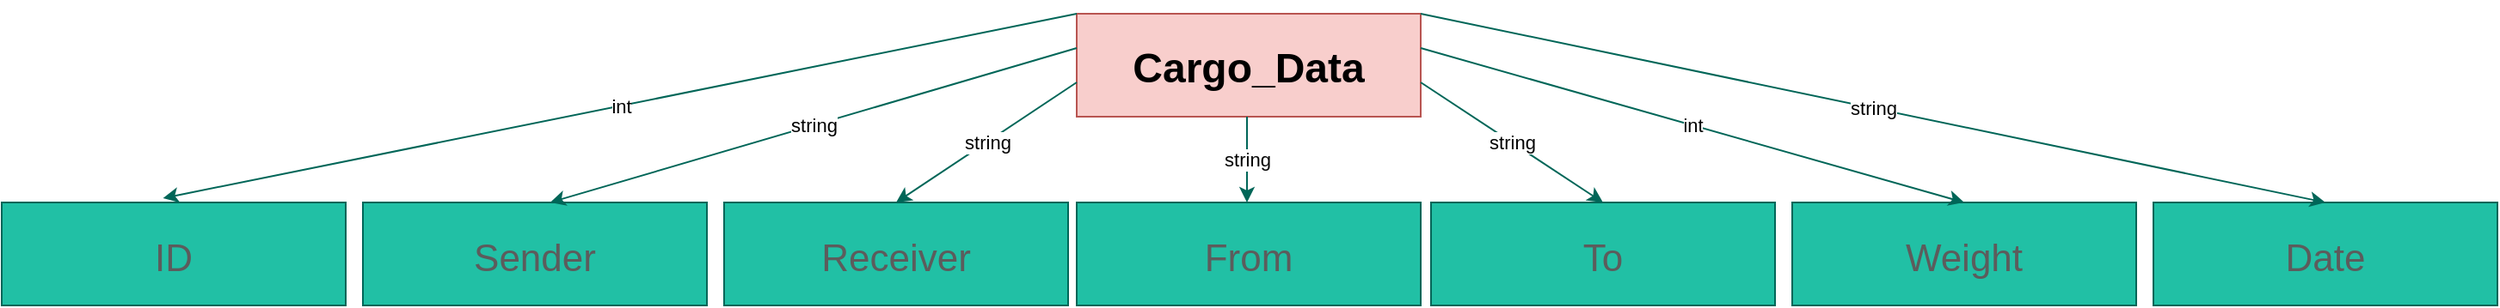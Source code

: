 <mxfile version="14.1.2" type="github">
  <diagram id="prtHgNgQTEPvFCAcTncT" name="Page-1">
    <mxGraphModel dx="10034" dy="5160" grid="1" gridSize="10" guides="1" tooltips="1" connect="1" arrows="1" fold="1" page="1" pageScale="1" pageWidth="827" pageHeight="1169" math="0" shadow="0">
      <root>
        <mxCell id="0" />
        <mxCell id="1" parent="0" />
        <mxCell id="3K_2A4jeLSDLtEPb2Hma-2" value="&lt;font style=&quot;font-size: 22px&quot;&gt;ID&lt;/font&gt;" style="rounded=0;whiteSpace=wrap;html=1;sketch=0;strokeColor=#006658;fillColor=#21C0A5;fontFamily=Helvetica;fontSize=29;fontColor=#5C5C5C;" vertex="1" parent="1">
          <mxGeometry x="-311" y="120" width="200" height="60" as="geometry" />
        </mxCell>
        <mxCell id="3K_2A4jeLSDLtEPb2Hma-3" value="&lt;span style=&quot;font-size: 22px&quot;&gt;Sender&lt;/span&gt;" style="rounded=0;whiteSpace=wrap;html=1;sketch=0;strokeColor=#006658;fillColor=#21C0A5;fontFamily=Helvetica;fontSize=29;fontColor=#5C5C5C;" vertex="1" parent="1">
          <mxGeometry x="-101" y="120" width="200" height="60" as="geometry" />
        </mxCell>
        <mxCell id="3K_2A4jeLSDLtEPb2Hma-4" value="&lt;span style=&quot;font-size: 22px&quot;&gt;From&lt;/span&gt;" style="rounded=0;whiteSpace=wrap;html=1;sketch=0;strokeColor=#006658;fillColor=#21C0A5;fontFamily=Helvetica;fontSize=29;fontColor=#5C5C5C;" vertex="1" parent="1">
          <mxGeometry x="314" y="120" width="200" height="60" as="geometry" />
        </mxCell>
        <mxCell id="3K_2A4jeLSDLtEPb2Hma-5" value="&lt;span style=&quot;font-size: 22px&quot;&gt;To&lt;/span&gt;" style="rounded=0;whiteSpace=wrap;html=1;sketch=0;strokeColor=#006658;fillColor=#21C0A5;fontFamily=Helvetica;fontSize=29;fontColor=#5C5C5C;" vertex="1" parent="1">
          <mxGeometry x="520" y="120" width="200" height="60" as="geometry" />
        </mxCell>
        <mxCell id="3K_2A4jeLSDLtEPb2Hma-6" value="&lt;span style=&quot;font-size: 22px&quot;&gt;Date&lt;/span&gt;" style="rounded=0;whiteSpace=wrap;html=1;sketch=0;strokeColor=#006658;fillColor=#21C0A5;fontFamily=Helvetica;fontSize=29;fontColor=#5C5C5C;" vertex="1" parent="1">
          <mxGeometry x="940" y="120" width="200" height="60" as="geometry" />
        </mxCell>
        <mxCell id="3K_2A4jeLSDLtEPb2Hma-7" value="&lt;span style=&quot;font-size: 22px&quot;&gt;Weight&lt;/span&gt;" style="rounded=0;whiteSpace=wrap;html=1;sketch=0;strokeColor=#006658;fillColor=#21C0A5;fontFamily=Helvetica;fontSize=29;fontColor=#5C5C5C;" vertex="1" parent="1">
          <mxGeometry x="730" y="120" width="200" height="60" as="geometry" />
        </mxCell>
        <mxCell id="3K_2A4jeLSDLtEPb2Hma-8" value="&lt;span style=&quot;font-size: 22px&quot;&gt;Receiver&lt;/span&gt;" style="rounded=0;whiteSpace=wrap;html=1;sketch=0;strokeColor=#006658;fillColor=#21C0A5;fontFamily=Helvetica;fontSize=29;fontColor=#5C5C5C;" vertex="1" parent="1">
          <mxGeometry x="109" y="120" width="200" height="60" as="geometry" />
        </mxCell>
        <mxCell id="3K_2A4jeLSDLtEPb2Hma-22" value="&lt;font size=&quot;1&quot;&gt;&lt;b style=&quot;font-size: 24px&quot;&gt;Cargo_Data&lt;/b&gt;&lt;/font&gt;" style="rounded=0;whiteSpace=wrap;html=1;sketch=0;strokeColor=#b85450;fillColor=#f8cecc;fontFamily=Helvetica;fontSize=29;" vertex="1" parent="1">
          <mxGeometry x="314" y="10" width="200" height="60" as="geometry" />
        </mxCell>
        <mxCell id="3K_2A4jeLSDLtEPb2Hma-23" value="" style="endArrow=classic;html=1;strokeColor=#006658;fillColor=#21C0A5;fontColor=#FFFFFF;exitX=0;exitY=0;exitDx=0;exitDy=0;entryX=0.469;entryY=-0.042;entryDx=0;entryDy=0;entryPerimeter=0;" edge="1" parent="1" source="3K_2A4jeLSDLtEPb2Hma-22" target="3K_2A4jeLSDLtEPb2Hma-2">
          <mxGeometry relative="1" as="geometry">
            <mxPoint x="-220" y="80" as="sourcePoint" />
            <mxPoint x="-220" y="80" as="targetPoint" />
          </mxGeometry>
        </mxCell>
        <mxCell id="3K_2A4jeLSDLtEPb2Hma-24" value="int" style="edgeLabel;resizable=0;html=1;align=center;verticalAlign=middle;" connectable="0" vertex="1" parent="3K_2A4jeLSDLtEPb2Hma-23">
          <mxGeometry relative="1" as="geometry" />
        </mxCell>
        <mxCell id="3K_2A4jeLSDLtEPb2Hma-25" value="" style="endArrow=classic;html=1;strokeColor=#006658;fillColor=#21C0A5;fontColor=#FFFFFF;exitX=0;exitY=0;exitDx=0;exitDy=0;entryX=0.544;entryY=0;entryDx=0;entryDy=0;entryPerimeter=0;" edge="1" parent="1" target="3K_2A4jeLSDLtEPb2Hma-3">
          <mxGeometry relative="1" as="geometry">
            <mxPoint x="314" y="30" as="sourcePoint" />
            <mxPoint x="-217.2" y="137.48" as="targetPoint" />
          </mxGeometry>
        </mxCell>
        <mxCell id="3K_2A4jeLSDLtEPb2Hma-26" value="string" style="edgeLabel;resizable=0;html=1;align=center;verticalAlign=middle;" connectable="0" vertex="1" parent="3K_2A4jeLSDLtEPb2Hma-25">
          <mxGeometry relative="1" as="geometry" />
        </mxCell>
        <mxCell id="3K_2A4jeLSDLtEPb2Hma-28" value="" style="endArrow=classic;html=1;strokeColor=#006658;fillColor=#21C0A5;fontColor=#FFFFFF;exitX=0;exitY=0;exitDx=0;exitDy=0;entryX=0.5;entryY=0;entryDx=0;entryDy=0;" edge="1" parent="1" target="3K_2A4jeLSDLtEPb2Hma-8">
          <mxGeometry relative="1" as="geometry">
            <mxPoint x="314" y="50" as="sourcePoint" />
            <mxPoint x="7.8" y="140" as="targetPoint" />
          </mxGeometry>
        </mxCell>
        <mxCell id="3K_2A4jeLSDLtEPb2Hma-29" value="string" style="edgeLabel;resizable=0;html=1;align=center;verticalAlign=middle;" connectable="0" vertex="1" parent="3K_2A4jeLSDLtEPb2Hma-28">
          <mxGeometry relative="1" as="geometry" />
        </mxCell>
        <mxCell id="3K_2A4jeLSDLtEPb2Hma-30" value="" style="endArrow=classic;html=1;strokeColor=#006658;fillColor=#21C0A5;fontColor=#FFFFFF;exitX=0;exitY=0;exitDx=0;exitDy=0;" edge="1" parent="1">
          <mxGeometry relative="1" as="geometry">
            <mxPoint x="413" y="70" as="sourcePoint" />
            <mxPoint x="413" y="120" as="targetPoint" />
          </mxGeometry>
        </mxCell>
        <mxCell id="3K_2A4jeLSDLtEPb2Hma-31" value="string" style="edgeLabel;resizable=0;html=1;align=center;verticalAlign=middle;" connectable="0" vertex="1" parent="3K_2A4jeLSDLtEPb2Hma-30">
          <mxGeometry relative="1" as="geometry" />
        </mxCell>
        <mxCell id="3K_2A4jeLSDLtEPb2Hma-32" value="" style="endArrow=classic;html=1;strokeColor=#006658;fillColor=#21C0A5;fontColor=#FFFFFF;exitX=0;exitY=0;exitDx=0;exitDy=0;entryX=0.5;entryY=0;entryDx=0;entryDy=0;" edge="1" parent="1" target="3K_2A4jeLSDLtEPb2Hma-6">
          <mxGeometry relative="1" as="geometry">
            <mxPoint x="514" y="10" as="sourcePoint" />
            <mxPoint x="-17.2" y="117.48" as="targetPoint" />
          </mxGeometry>
        </mxCell>
        <mxCell id="3K_2A4jeLSDLtEPb2Hma-33" value="string" style="edgeLabel;resizable=0;html=1;align=center;verticalAlign=middle;" connectable="0" vertex="1" parent="3K_2A4jeLSDLtEPb2Hma-32">
          <mxGeometry relative="1" as="geometry" />
        </mxCell>
        <mxCell id="3K_2A4jeLSDLtEPb2Hma-34" value="" style="endArrow=classic;html=1;strokeColor=#006658;fillColor=#21C0A5;fontColor=#FFFFFF;exitX=0;exitY=0;exitDx=0;exitDy=0;entryX=0.5;entryY=0;entryDx=0;entryDy=0;" edge="1" parent="1" target="3K_2A4jeLSDLtEPb2Hma-7">
          <mxGeometry relative="1" as="geometry">
            <mxPoint x="514" y="30" as="sourcePoint" />
            <mxPoint x="1040" y="140" as="targetPoint" />
          </mxGeometry>
        </mxCell>
        <mxCell id="3K_2A4jeLSDLtEPb2Hma-35" value="int" style="edgeLabel;resizable=0;html=1;align=center;verticalAlign=middle;" connectable="0" vertex="1" parent="3K_2A4jeLSDLtEPb2Hma-34">
          <mxGeometry relative="1" as="geometry" />
        </mxCell>
        <mxCell id="3K_2A4jeLSDLtEPb2Hma-36" value="" style="endArrow=classic;html=1;strokeColor=#006658;fillColor=#21C0A5;fontColor=#FFFFFF;exitX=0;exitY=0;exitDx=0;exitDy=0;entryX=0.5;entryY=0;entryDx=0;entryDy=0;" edge="1" parent="1" target="3K_2A4jeLSDLtEPb2Hma-5">
          <mxGeometry relative="1" as="geometry">
            <mxPoint x="514" y="50" as="sourcePoint" />
            <mxPoint x="409" y="120" as="targetPoint" />
          </mxGeometry>
        </mxCell>
        <mxCell id="3K_2A4jeLSDLtEPb2Hma-37" value="string" style="edgeLabel;resizable=0;html=1;align=center;verticalAlign=middle;" connectable="0" vertex="1" parent="3K_2A4jeLSDLtEPb2Hma-36">
          <mxGeometry relative="1" as="geometry" />
        </mxCell>
      </root>
    </mxGraphModel>
  </diagram>
</mxfile>
